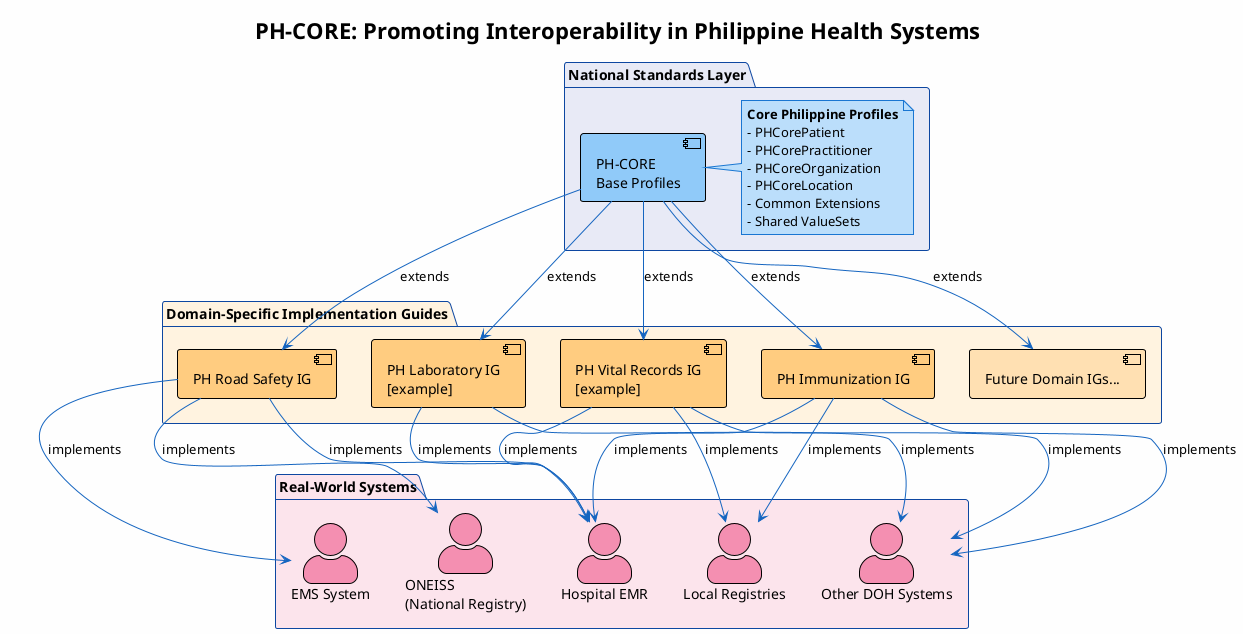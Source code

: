 @startuml
!theme plain
skinparam backgroundColor #FEFEFE
skinparam rectangleBorderColor #333333
skinparam rectangleBackgroundColor #E3F2FD
skinparam noteBorderColor #1976D2
skinparam noteBackgroundColor #BBDEFB
skinparam arrowColor #1565C0
skinparam packageBorderColor #0D47A1
skinparam packageBackgroundColor #E8EAF6
skinparam actorStyle awesome

title PH-CORE: Promoting Interoperability in Philippine Health Systems

package "National Standards Layer" #E8EAF6 {
  component "PH-CORE\nBase Profiles" as PHCORE #90CAF9
  note right of PHCORE
    **Core Philippine Profiles**
    - PHCorePatient
    - PHCorePractitioner
    - PHCoreOrganization
    - PHCoreLocation
    - Common Extensions
    - Shared ValueSets
  end note
}

package "Domain-Specific Implementation Guides" #FFF3E0 {
  component "PH Road Safety IG" as RoadSafety #FFCC80
  component "PH Immunization IG" as Immunization #FFCC80
  component "PH Laboratory IG\n[example]" as Laboratory #FFCC80
  component "PH Vital Records IG\n[example]" as VitalRecords #FFCC80
  component "Future Domain IGs..." as FutureIGs #FFE0B2
}

' package "Implementation Benefits" #E8F5E9 {
'   rectangle "Profile Reuse\n(Reduce Fragmentation)" as ProfileReuse #81C784
'   rectangle "Consistent Data Models\n(Semantic Interoperability)" as ConsistentModels #81C784
'   rectangle "Reduced Development\n(DRY Principle)" as ReducedDev #81C784
'   rectangle "National Governance\n(Standards Alignment)" as Governance #81C784
' }

package "Real-World Systems" #FCE4EC {
  actor "Hospital EMR" as Hospital #F48FB1
  actor "EMS System" as EMS #F48FB1
  actor "ONEISS\n(National Registry)" as OneISS #F48FB1
  actor "Other DOH Systems" as DOH #F48FB1
  actor "Local Registries" as LocalRegistry #F48FB1
}

' Dependencies
PHCORE --> RoadSafety : extends
PHCORE --> Immunization : extends
PHCORE --> Laboratory : extends
PHCORE --> VitalRecords : extends
PHCORE --> FutureIGs : extends

' ' Benefits realization
' RoadSafety --> ProfileReuse
' Immunization --> ProfileReuse
' Laboratory --> ProfileReuse
' VitalRecords --> ProfileReuse

' PHCORE --> ConsistentModels
' PHCORE --> ReducedDev
' PHCORE --> Governance

' Implementation connections
RoadSafety --> Hospital : implements
RoadSafety --> EMS : implements
RoadSafety --> OneISS : implements

Immunization --> Hospital : implements
Immunization --> DOH : implements
Immunization --> LocalRegistry : implements

Laboratory --> Hospital : implements
Laboratory --> DOH : implements

VitalRecords --> Hospital : implements
VitalRecords --> LocalRegistry : implements
VitalRecords --> DOH : implements

' note right of PHCORE
'   **Avoids Duplication**
'   Instead of defining PHCorePatient again,
'   Road Safety IG constrains PH-CORE's
'   PHCorePatient for domain-specific needs
' end note

' note bottom of Governance
'   **Key Insight from Firely Analysis**
'   Countries with strong governance
'   (e.g., Netherlands, Germany) achieve
'   better interoperability through
'   centralized base profiles and
'   profile reuse strategies
' end note

@enduml
